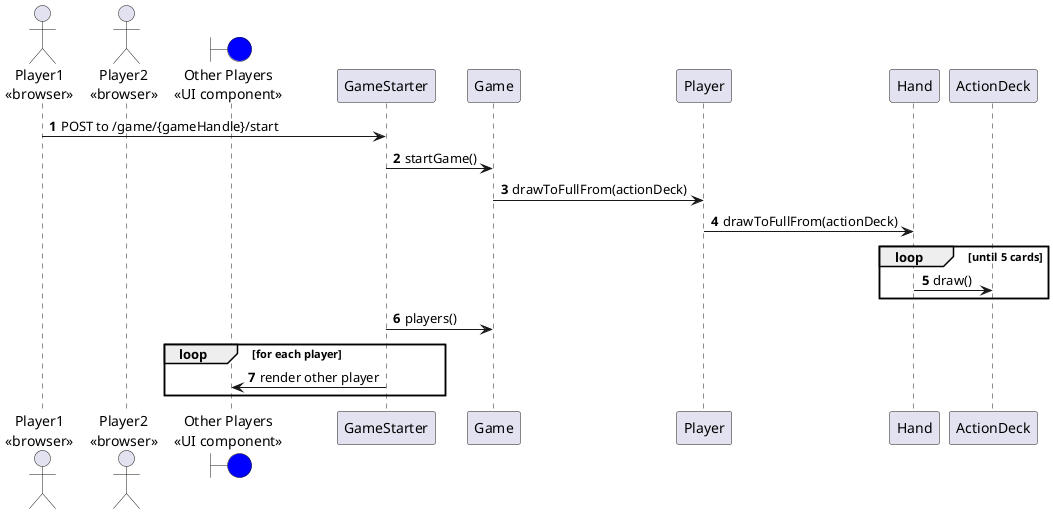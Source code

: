 @startuml

autonumber

actor "Player1\n<<browser>>" as Player1
actor "Player2\n<<browser>>" as Player2
boundary "Other Players\n<<UI component>>" as OtherPlayers #blue

Player1 -> GameStarter: POST to /game/{gameHandle}/start
GameStarter -> Game: startGame()
Game -> Player: drawToFullFrom(actionDeck)
Player -> Hand: drawToFullFrom(actionDeck)
loop until 5 cards
    Hand -> ActionDeck: draw()
end
GameStarter -> Game: players()
loop for each player
    GameStarter -> OtherPlayers: render other player
end

@enduml